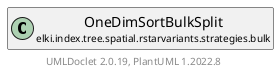 @startuml
    remove .*\.(Instance|Par|Parameterizer|Factory)$
    set namespaceSeparator none
    hide empty fields
    hide empty methods

    class "<size:14>OneDimSortBulkSplit.Par\n<size:10>elki.index.tree.spatial.rstarvariants.strategies.bulk" as elki.index.tree.spatial.rstarvariants.strategies.bulk.OneDimSortBulkSplit.Par [[OneDimSortBulkSplit.Par.html]] {
        +make(): OneDimSortBulkSplit
    }

    interface "<size:14>Parameterizer\n<size:10>elki.utilities.optionhandling" as elki.utilities.optionhandling.Parameterizer [[../../../../../../utilities/optionhandling/Parameterizer.html]] {
        {abstract} +make(): Object
    }
    class "<size:14>OneDimSortBulkSplit\n<size:10>elki.index.tree.spatial.rstarvariants.strategies.bulk" as elki.index.tree.spatial.rstarvariants.strategies.bulk.OneDimSortBulkSplit [[OneDimSortBulkSplit.html]]

    elki.utilities.optionhandling.Parameterizer <|.. elki.index.tree.spatial.rstarvariants.strategies.bulk.OneDimSortBulkSplit.Par
    elki.index.tree.spatial.rstarvariants.strategies.bulk.OneDimSortBulkSplit +-- elki.index.tree.spatial.rstarvariants.strategies.bulk.OneDimSortBulkSplit.Par

    center footer UMLDoclet 2.0.19, PlantUML 1.2022.8
@enduml
